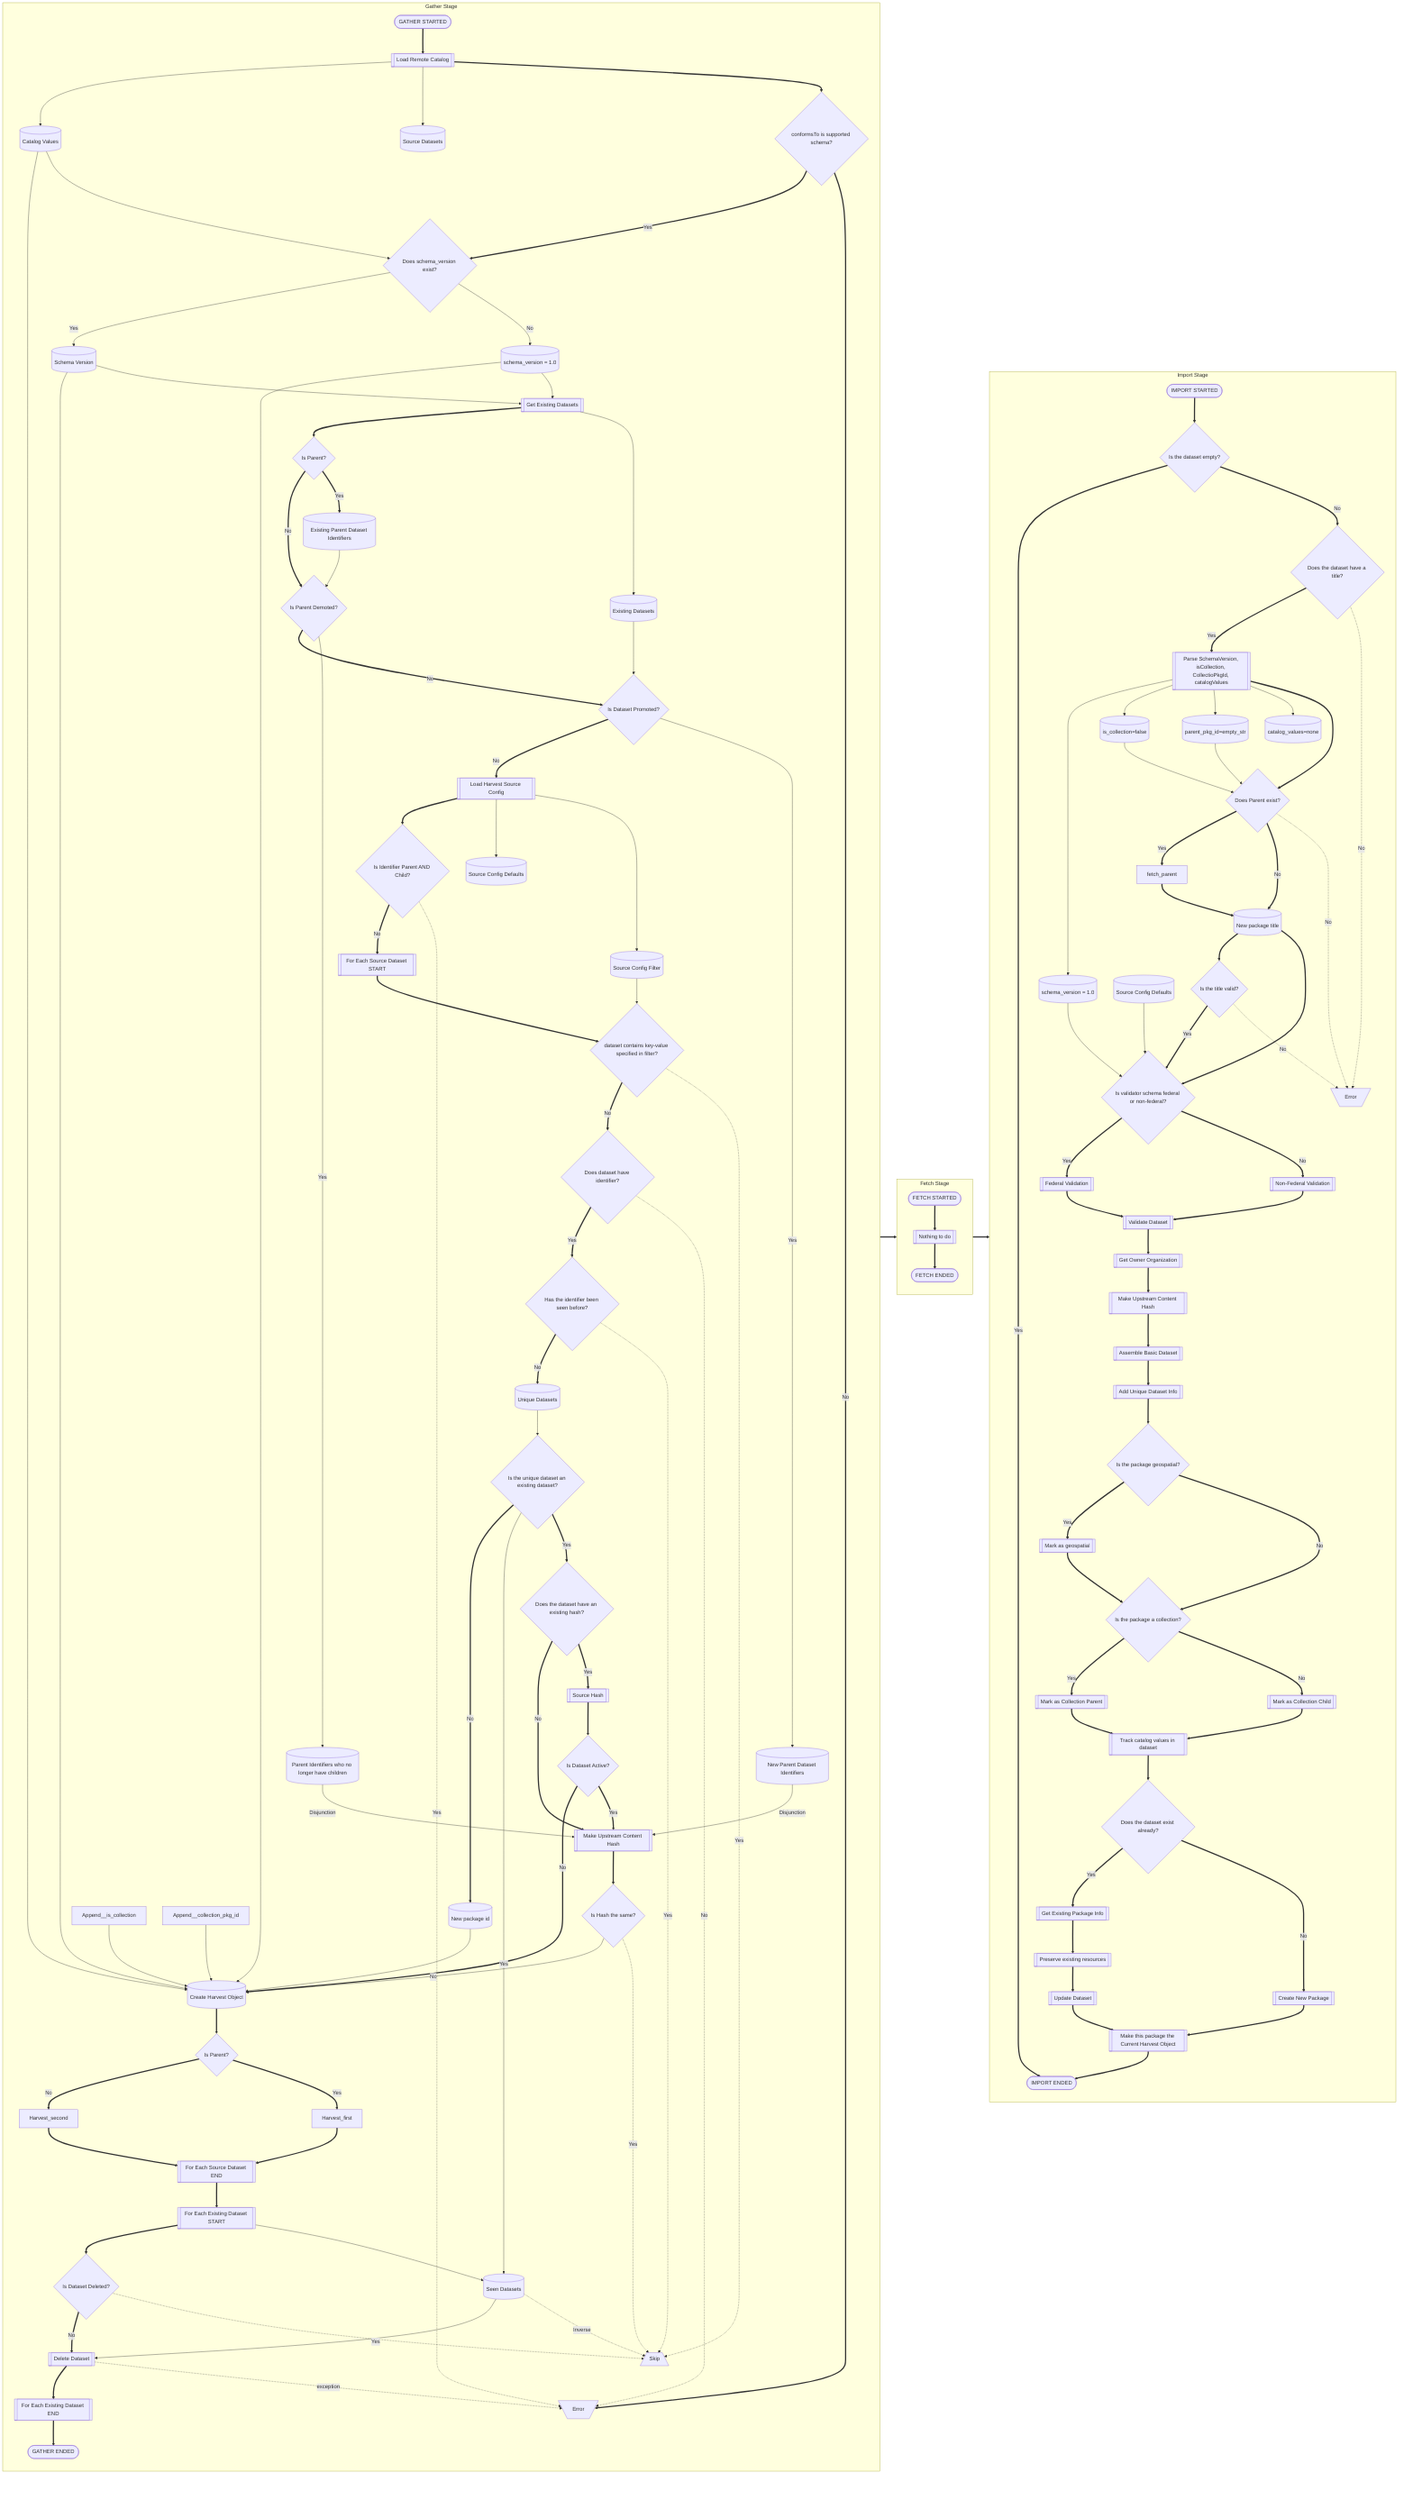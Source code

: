 flowchart LR

  %% Algorithm
  gather_stage ==> fetch_stage
  fetch_stage ==> import_stage

  subgraph gather_stage [Gather Stage]
    direction TB
    gs([GATHER STARTED])
    ge([GATHER ENDED])
    gs ==> load_remote_catalog
    load_remote_catalog ==> validate_conforms_to
    validate_conforms_to == No ==> error
    validate_conforms_to == Yes ==> check_schema_version
    load_remote_catalog --> source_data
    load_remote_catalog --> catalog_values
    catalog_values --> check_schema_version
    check_schema_version-- No -->default_schema_version
    check_schema_version-- Yes -->schema_version
    schema_version --> get_existing_datasets
    default_schema_version --> get_existing_datasets
    get_existing_datasets --> existing_datasets
    get_existing_datasets ==> is_parent_
    is_parent_ == Yes ==> existing_parents
    existing_parents --> is_parent_demoted
    is_parent_ == No ==> is_parent_demoted
    is_parent_demoted -- Yes --> orphaned_parents
    is_parent_demoted == No ==> is_parent_promoted
    existing_datasets --> is_parent_promoted
    is_parent_promoted -- Yes --> new_parents
    is_parent_promoted == No ==> load_config
    load_config --> hc_filter
    load_config --> hc_defaults
    load_config ==> is_identifier_both
    is_identifier_both-. Yes .-> error
    is_identifier_both == No ==> for_each_dataset
    hc_filter --> dataset_contains_filter
    for_each_dataset ==> dataset_contains_filter
    dataset_contains_filter-. Yes .-> skip
    dataset_contains_filter == No ==> has_identifier
    has_identifier-. No .-> error
    has_identifier == Yes ==> multiple_identifier
    multiple_identifier-. Yes .-> skip
    multiple_identifier == No ==> unique_datsets
    unique_datsets --> unique_existing
    unique_existing == Yes ==> hash_exists
    unique_existing -- Yes --> seen_datasets
    unique_existing == No ==> new_pkg_id
    hash_exists == Yes ==> get_source_hash
    get_source_hash ==> is_active
    is_active == Yes ==> make_upstream_content_hash
    is_active == No ==> HarvestObjectExtra
    hash_exists == No ==> make_upstream_content_hash
    orphaned_parents-- Disjunction -->make_upstream_content_hash
    new_parents-- Disjunction -->make_upstream_content_hash
    make_upstream_content_hash ==> check_hash
    check_hash-. Yes .-> skip
    check_hash-- No -->HarvestObjectExtra
    new_pkg_id --> HarvestObjectExtra
    Append__is_collection --> HarvestObjectExtra
    schema_version --> HarvestObjectExtra
    default_schema_version --> HarvestObjectExtra
    catalog_values --> HarvestObjectExtra
    Append__collection_pkg_id --> HarvestObjectExtra
    HarvestObjectExtra ==> is_parent_2
    is_parent_2 == Yes ==> Harvest_first
    is_parent_2 == No ==> Harvest_second
    Harvest_first ==> for_each_dataset_end
    Harvest_second ==> for_each_dataset_end
    for_each_dataset_end ==> for_each_existing
    for_each_existing --> seen_datasets
    for_each_existing ==> is_deleted
    seen_datasets-. Inverse .-> skip
    is_deleted-. Yes .-> skip
    seen_datasets --> delete
    is_deleted== No ==>delete
    delete-. exception .-> error
    delete ==> for_each_existing_end
    for_each_existing_end ==> ge
  end
  subgraph fetch_stage [Fetch Stage]
    direction TB
    fs([FETCH STARTED])
    fe([FETCH ENDED])
    fs ==> do_nothing
    do_nothing ==> fe
  end
  subgraph import_stage [Import Stage]
    direction TB
    is([IMPORT STARTED])
    ie([IMPORT ENDED])
    is ==> empty_dataset
    empty_dataset == Yes ==> ie
    empty_dataset == No ==> has_title
    has_title == Yes ==> extract_extras
    has_title-. No .->error_2
    extract_extras --> default_schema_version_2
    extract_extras --> default_collection
    extract_extras --> default_parent
    extract_extras --> default_catalog
    extract_extras ==> does_parent_exist
    does_parent_exist == Yes ==> fetch_parent
    does_parent_exist == No ==> new_pkg_title
    does_parent_exist-. No .->error_2
    default_collection --> does_parent_exist
    default_parent --> does_parent_exist
    fetch_parent ==> new_pkg_title
    new_pkg_title ==> is_title_valid
    is_title_valid== Yes ==> is_federal
    is_title_valid-. No .->error_2
    default_schema_version_2 --> is_federal
    hc_defaults_2 --> is_federal
    new_pkg_title ==> is_federal
    is_federal == Yes ==> federal_validation
    is_federal == No ==> non_federal_validation
    federal_validation ==> validate_dataset
    non_federal_validation ==> validate_dataset
    validate_dataset ==> get_owner_org
    get_owner_org ==> make_upstream_content_hash_2
    make_upstream_content_hash_2 ==> assemble_basic_dataset_info
    assemble_basic_dataset_info ==> add_dataset_specific_info
    add_dataset_specific_info ==> is_geospatial
    is_geospatial == Yes ==> tag_geospatial
    is_geospatial == No ==> is_collection
    tag_geospatial ==> is_collection
    is_collection == Yes ==> tag_collection_parent
    is_collection == No ==> tag_collection_child
    tag_collection_parent ==> tag_catalog_values
    tag_collection_child ==> tag_catalog_values
    tag_catalog_values ==> is_existing
    is_existing == Yes ==> get_existing_pkg
    is_existing == No ==> create
    get_existing_pkg ==> avoid_resource_overwriting
    avoid_resource_overwriting ==> update
    create ==> update_object_reference
    update ==> update_object_reference
    update_object_reference ==> ie
  end
  

  %% Data
  error[\Error/]
  error_2[\Error/]
  skip[/Skip\]
  source_data[(Source Datasets)]
  catalog_values[(Catalog Values)]
  schema_version[(Schema Version)]
  %% all_parents[(All Parent Identifiers)]
  existing_datasets[(Existing Datasets)]
  existing_parents[(Existing Parent Dataset Identifiers)]
  new_parents[(New Parent Dataset Identifiers)]
  orphaned_parents[(Parent Identifiers who no longer have children)]
  unique_datsets[(Unique Datasets)]
  seen_datasets[(Seen Datasets)]
  default_schema_version[(schema_version = 1.0)]
  default_schema_version_2[(schema_version = 1.0)]
  default_collection[(is_collection=false)]
  default_parent[(parent_pkg_id=empty_str)]
  default_catalog[(catalog_values=none)]
  hc_filter[(Source Config Filter)]
  hc_defaults[(Source Config Defaults)]
  hc_defaults_2[(Source Config Defaults)]
  new_pkg_id[(New package id)]
  HarvestObjectExtra[(Create Harvest Object)]
  new_pkg_title[(New package title)]

  %% Functons
  load_remote_catalog[[Load Remote Catalog]]
  make_upstream_content_hash[[Make Upstream Content Hash]]
  make_upstream_content_hash_2[[Make Upstream Content Hash]]
  load_config[[Load Harvest Source Config]]
  get_existing_datasets[[Get Existing Datasets]]
  get_source_hash[[Source Hash]]
  %% set_dataset_info[[Set Dataset Info]]
  for_each_dataset[[For Each Source Dataset START]]
  for_each_dataset_end[[For Each Source Dataset END]]
  for_each_existing[[For Each Existing Dataset START]]
  for_each_existing_end[[For Each Existing Dataset END]]
  update[[Update Dataset]]
  delete[[Delete Dataset]]
  do_nothing[[Nothing to do]]
  extract_extras[[Parse SchemaVersion, isCollection, CollectioPkgId, catalogValues]]
  federal_validation[[Federal Validation]]
  non_federal_validation[[Non-Federal Validation]]
  validate_dataset[[Validate Dataset]]
  get_owner_org[[Get Owner Organization]]
  assemble_basic_dataset_info[[Assemble Basic Dataset]]
  add_dataset_specific_info[[Add Unique Dataset Info]]
  tag_collection_parent[[Mark as Collection Parent]]
  tag_collection_child[[Mark as Collection Child]]
  tag_geospatial[[Mark as geospatial]]
  tag_catalog_values[[Track catalog values in dataset]]
  get_existing_pkg[[Get Existing Package Info]]
  create[[Create New Package]]
  avoid_resource_overwriting[[Preserve existing resources]]
  update_object_reference[[Make this package the Current Harvest Object]]


  %% Conditional Checks
  validate_conforms_to{conformsTo is supported schema?}
  check_schema_version{Does schema_version exist?}
  is_parent_{Is Parent?}
  is_parent_2{Is Parent?}
  is_parent_demoted{Is Parent Demoted?}
  is_parent_promoted{Is Dataset Promoted?}
  is_identifier_both{Is Identifier Parent AND Child?}
  dataset_contains_filter{dataset contains key-value specified in filter?}
  has_identifier{Does dataset have identifier?}
  multiple_identifier{Has the identifier been seen before?}
  unique_existing{Is the unique dataset an existing dataset?}
  hash_exists{Does the dataset have an existing hash?}
  check_hash{Is Hash the same?}
  is_active{Is Dataset Active?}
  is_deleted{Is Dataset Deleted?}
  empty_dataset{Is the dataset empty?}
  is_federal{Is validator schema federal or non-federal?}
  is_existing{Is it an existing dataset?}
  is_geospatial{Is the package geospatial?}
  is_collection{Is the package a collection?}
  is_existing{Does the dataset exist already?}
  has_title{Does the dataset have a title?}
  does_parent_exist{Does Parent exist?}
  is_title_valid{Is the title valid?}